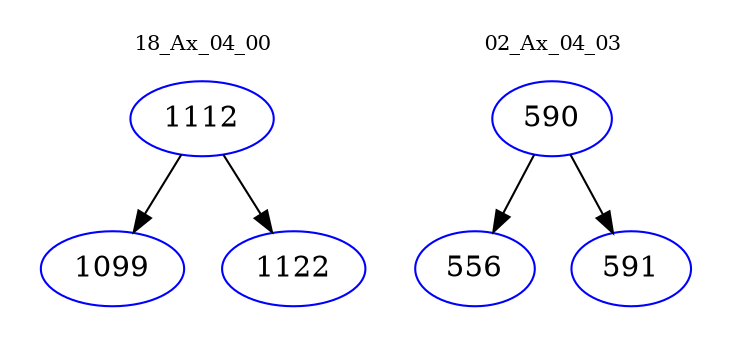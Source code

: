 digraph{
subgraph cluster_0 {
color = white
label = "18_Ax_04_00";
fontsize=10;
T0_1112 [label="1112", color="blue"]
T0_1112 -> T0_1099 [color="black"]
T0_1099 [label="1099", color="blue"]
T0_1112 -> T0_1122 [color="black"]
T0_1122 [label="1122", color="blue"]
}
subgraph cluster_1 {
color = white
label = "02_Ax_04_03";
fontsize=10;
T1_590 [label="590", color="blue"]
T1_590 -> T1_556 [color="black"]
T1_556 [label="556", color="blue"]
T1_590 -> T1_591 [color="black"]
T1_591 [label="591", color="blue"]
}
}
